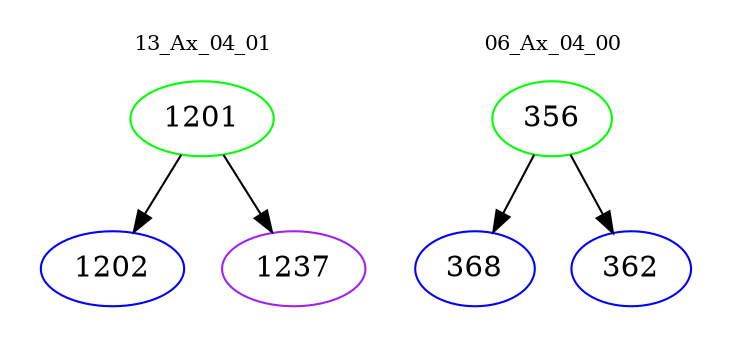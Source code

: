 digraph{
subgraph cluster_0 {
color = white
label = "13_Ax_04_01";
fontsize=10;
T0_1201 [label="1201", color="green"]
T0_1201 -> T0_1202 [color="black"]
T0_1202 [label="1202", color="blue"]
T0_1201 -> T0_1237 [color="black"]
T0_1237 [label="1237", color="purple"]
}
subgraph cluster_1 {
color = white
label = "06_Ax_04_00";
fontsize=10;
T1_356 [label="356", color="green"]
T1_356 -> T1_368 [color="black"]
T1_368 [label="368", color="blue"]
T1_356 -> T1_362 [color="black"]
T1_362 [label="362", color="blue"]
}
}

